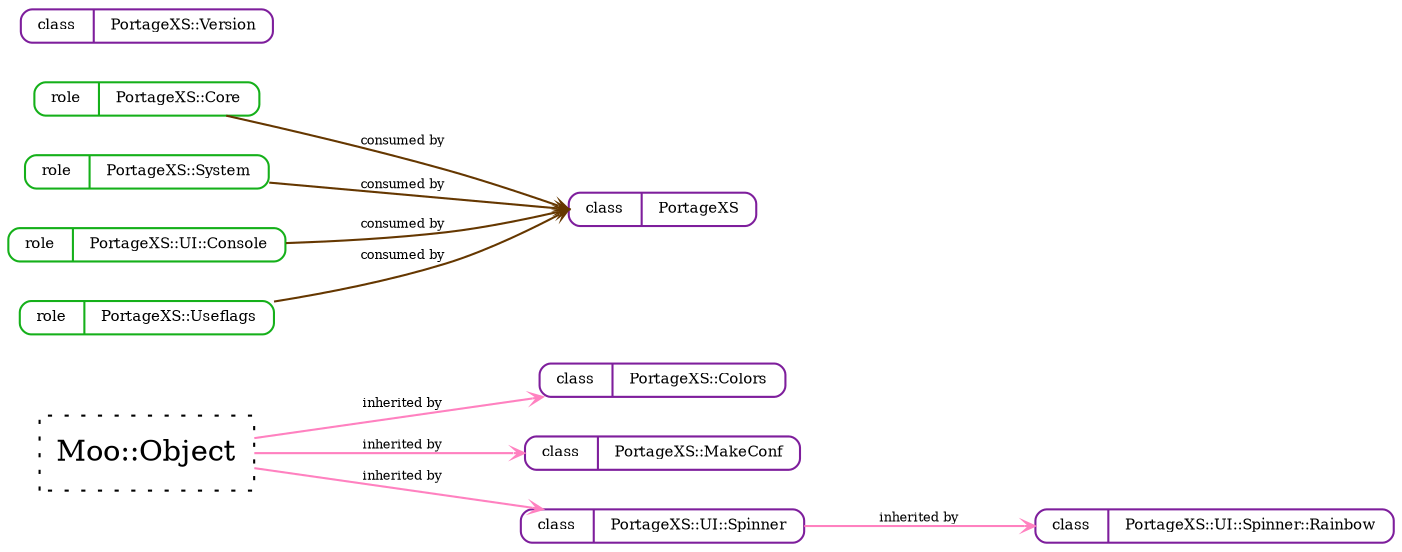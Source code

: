 strict digraph Perl {
	graph [compound=1, concentrate=1, overlap=false, rankdir=LR, ranksep=1, smoothing=triangle, splines=spline];
	node [label="\N", shape=record, style=dotted];
	edge [minlen=1];
	"Moo::Object" [label="<port1> Moo::Object"];
	PortageXS [label="{{<port1> class}|<port2> PortageXS}", shape=Mrecord, style=solid, color="#7e1e9c", fontsize=7, height="0.1"];
	"PortageXS::Colors" [label="{{<port1> class}|<port2> PortageXS::Colors}", shape=Mrecord, style=solid, color="#7e1e9c", fontsize=7, height="0.1"];
	"PortageXS::Core" [label="{{<port1> role}|<port2> PortageXS::Core}", shape=Mrecord, style=solid, color="#15b01a", fontsize=7, height="0.1"];
	"PortageXS::MakeConf" [label="{{<port1> class}|<port2> PortageXS::MakeConf}", shape=Mrecord, style=solid, color="#7e1e9c", fontsize=7, height="0.1"];
	"PortageXS::System" [label="{{<port1> role}|<port2> PortageXS::System}", shape=Mrecord, style=solid, color="#15b01a", fontsize=7, height="0.1"];
	"PortageXS::UI::Console" [label="{{<port1> role}|<port2> PortageXS::UI::Console}", shape=Mrecord, style=solid, color="#15b01a", fontsize=7, height="0.1"];
	"PortageXS::UI::Spinner" [label="{{<port1> class}|<port2> PortageXS::UI::Spinner}", shape=Mrecord, style=solid, color="#7e1e9c", fontsize=7, height="0.1"];
	"PortageXS::UI::Spinner::Rainbow" [label="{{<port1> class}|<port2> PortageXS::UI::Spinner::Rainbow}", shape=Mrecord, style=solid, color="#7e1e9c", fontsize=7, height="0.1"];
	"PortageXS::Useflags" [label="{{<port1> role}|<port2> PortageXS::Useflags}", shape=Mrecord, style=solid, color="#15b01a", fontsize=7, height="0.1"];
	"PortageXS::Version" [label="{{<port1> class}|<port2> PortageXS::Version}", shape=Mrecord, style=solid, color="#7e1e9c", fontsize=7, height="0.1"];
	"PortageXS::Core" -> PortageXS [arrowhead=open, arrowsize="0.5", color="#653700", dir=forward, fontsize=6, headclip=1, label="consumed by", samehead=head, tailclip=1, weight=5];
	"PortageXS::System" -> PortageXS [arrowhead=open, arrowsize="0.5", color="#653700", dir=forward, fontsize=6, headclip=1, label="consumed by", samehead=head, tailclip=1, weight=5];
	"PortageXS::UI::Console" -> PortageXS [arrowhead=open, arrowsize="0.5", color="#653700", dir=forward, fontsize=6, headclip=1, label="consumed by", samehead=head, tailclip=1, weight=5];
	"PortageXS::Useflags" -> PortageXS [arrowhead=open, arrowsize="0.5", color="#653700", dir=forward, fontsize=6, headclip=1, label="consumed by", samehead=head, tailclip=1, weight=5];
	"Moo::Object" -> "PortageXS::Colors" [arrowhead=open, arrowsize="0.5", color="#ff81c0", dir=forward, fontsize=6, headclip=1, label="inherited by", samehead=head, tailclip=1, weight=10];
	"Moo::Object" -> "PortageXS::MakeConf" [arrowhead=open, arrowsize="0.5", color="#ff81c0", dir=forward, fontsize=6, headclip=1, label="inherited by", samehead=head, tailclip=1, weight=10];
	"Moo::Object" -> "PortageXS::UI::Spinner" [arrowhead=open, arrowsize="0.5", color="#ff81c0", dir=forward, fontsize=6, headclip=1, label="inherited by", samehead=head, tailclip=1, weight=10];
	"PortageXS::UI::Spinner" -> "PortageXS::UI::Spinner::Rainbow" [arrowhead=open, arrowsize="0.5", color="#ff81c0", dir=forward, fontsize=6, headclip=1, label="inherited by", samehead=head, tailclip=1, weight=10];
}
